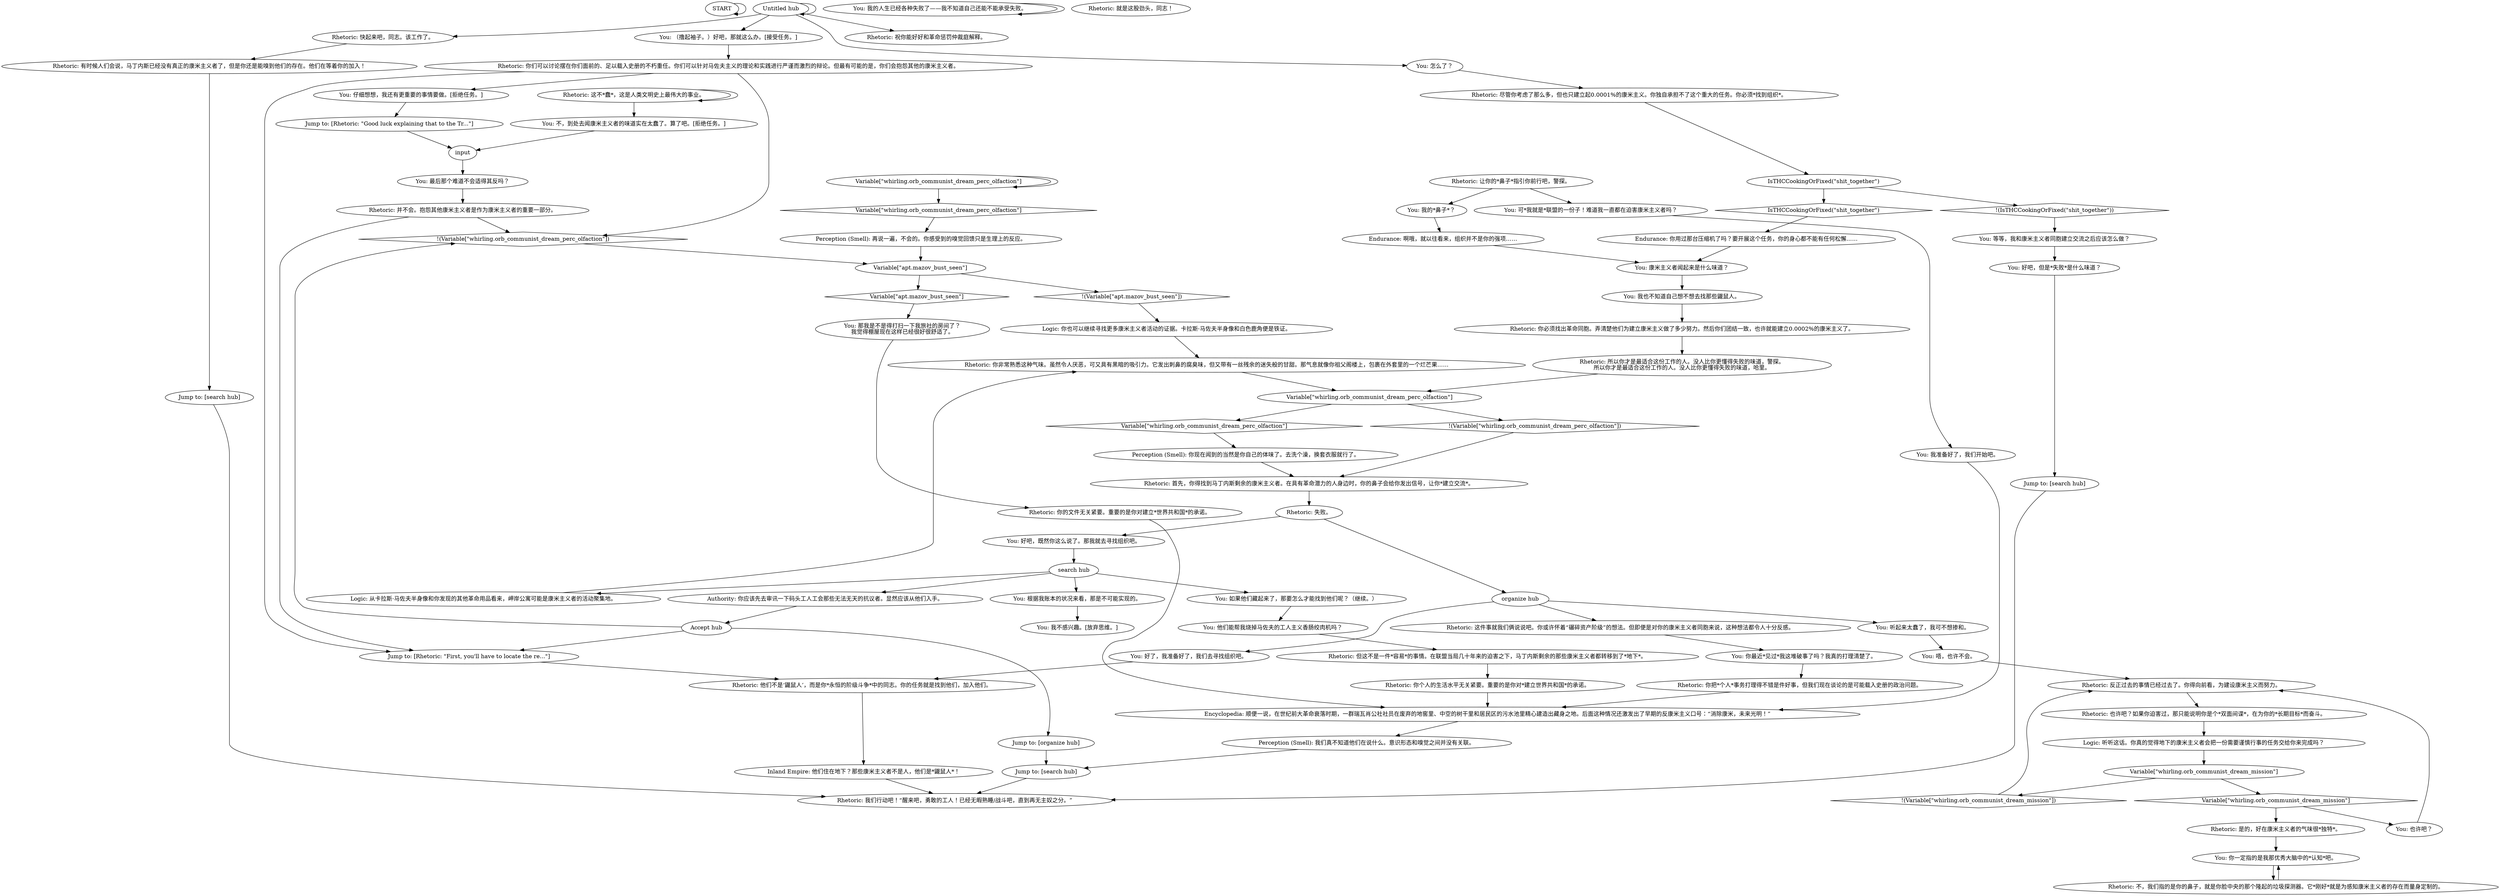# WHIRLING F2 ORB / Communist Quest Initiation
# Rhetoric tells you it's time to bone up on dialectical materialism and get organized.
# ==================================================
digraph G {
	  0 [label="START"];
	  1 [label="input"];
	  2 [label="Rhetoric: 祝你能好好和革命惩罚仲裁庭解释。"];
	  3 [label="You: 我不感兴趣。[放弃思维。]"];
	  4 [label="Rhetoric: 你的文件无关紧要。重要的是你对建立*世界共和国*的承诺。"];
	  5 [label="Rhetoric: 你个人的生活水平无关紧要。重要的是你对*建立世界共和国*的承诺。"];
	  6 [label="Inland Empire: 他们住在地下？那些康米主义者不是人，他们是*鼹鼠人*！"];
	  7 [label="Jump to: [search hub]"];
	  8 [label="Rhetoric: 你非常熟悉这种气味。虽然令人厌恶，可又具有黑暗的吸引力。它发出刺鼻的腐臭味，但又带有一丝残余的迷失般的甘甜。那气息就像你祖父阁楼上，包裹在外套里的一个烂芒果……"];
	  9 [label="Authority: 你应该先去审讯一下码头工人工会那些无法无天的抗议者。显然应该从他们入手。"];
	  10 [label="You: 我也不知道自己想不想去找那些鼹鼠人。"];
	  11 [label="Rhetoric: 失败。"];
	  12 [label="Variable[\"whirling.orb_communist_dream_perc_olfaction\"]"];
	  13 [label="Variable[\"whirling.orb_communist_dream_perc_olfaction\"]", shape=diamond];
	  14 [label="!(Variable[\"whirling.orb_communist_dream_perc_olfaction\"])", shape=diamond];
	  15 [label="You: 仔细想想，我还有更重要的事情要做。[拒绝任务。]"];
	  16 [label="You: 最后那个难道不会适得其反吗？"];
	  17 [label="Rhetoric: 快起来吧，同志。该工作了。"];
	  18 [label="You: 我准备好了，我们开始吧。"];
	  19 [label="Rhetoric: 也许吧？如果你迫害过，那只能说明你是个*双面间谍*，在为你的*长期目标*而奋斗。"];
	  20 [label="Jump to: [search hub]"];
	  21 [label="Encyclopedia: 顺便一说，在世纪前大革命衰落时期，一群瑞瓦肖公社社员在废弃的地窖里、中空的树干里和居民区的污水池里精心建造出藏身之地。后面这种情况还激发出了早期的反康米主义口号：“消除康米，未来光明！”"];
	  22 [label="Rhetoric: 你必须找出革命同胞。弄清楚他们为建立康米主义做了多少努力。然后你们团结一致，也许就能建立0.0002%的康米主义了。"];
	  23 [label="Rhetoric: 他们不是‘鼹鼠人’，而是你*永恒的阶级斗争*中的同志。你的任务就是找到他们，加入他们。"];
	  24 [label="Rhetoric: 首先，你得找到马丁内斯剩余的康米主义者。在具有革命潜力的人身边时，你的鼻子会给你发出信号，让你*建立交流*。"];
	  25 [label="Rhetoric: 有时候人们会说，马丁内斯已经没有真正的康米主义者了，但是你还是能嗅到他们的存在。他们在等着你的加入！"];
	  26 [label="You: 怎么了？"];
	  27 [label="You: 根据我账本的状况来看，那是不可能实现的。"];
	  28 [label="You: 可*我就是*联盟的一份子！难道我一直都在迫害康米主义者吗？"];
	  29 [label="You: 你一定指的是我那优秀大脑中的*认知*吧。"];
	  30 [label="Perception (Smell): 我们真不知道他们在说什么。意识形态和嗅觉之间并没有关联。"];
	  31 [label="Jump to: [organize hub]"];
	  32 [label="You: 等等，我和康米主义者同胞建立交流之后应该怎么做？"];
	  33 [label="Endurance: 啊哦，就以往看来，组织并不是你的强项……"];
	  34 [label="Rhetoric: 是的，好在康米主义者的气味很*独特*。"];
	  35 [label="You: 唔，也许不会。"];
	  36 [label="Rhetoric: 这不*蠢*，这是人类文明史上最伟大的事业。"];
	  37 [label="You: 好吧，既然你这么说了。那我就去寻找组织吧。"];
	  38 [label="You: 我的人生已经各种失败了——我不知道自己还能不能承受失败。"];
	  39 [label="Rhetoric: 所以你才是最适合这份工作的人。没人比你更懂得失败的味道，警探。\n所以你才是最适合这份工作的人。没人比你更懂得失败的味道，哈里。"];
	  40 [label="Rhetoric: 但这不是一件*容易*的事情。在联盟当局几十年来的迫害之下，马丁内斯剩余的那些康米主义者都转移到了*地下*。"];
	  41 [label="Rhetoric: 这件事就我们俩说说吧。你或许怀着“碾碎资产阶级”的想法。但即便是对你的康米主义者同胞来说，这种想法都令人十分反感。"];
	  42 [label="You: 康米主义者闻起来是什么味道？"];
	  43 [label="Untitled hub"];
	  44 [label="You: 你最近*见过*我这堆破事了吗？我真的打理清楚了。"];
	  45 [label="Jump to: [search hub]"];
	  46 [label="organize hub"];
	  47 [label="You: 好吧，但是*失败*是什么味道？"];
	  48 [label="Rhetoric: 你们可以讨论摆在你们面前的、足以载入史册的不朽重任。你们可以针对马佐夫主义的理论和实践进行严谨而激烈的辩论。但最有可能的是，你们会抱怨其他的康米主义者。"];
	  49 [label="Rhetoric: 我们行动吧！“醒来吧，勇敢的工人！已经无暇熟睡/战斗吧，直到再无主奴之分。”"];
	  50 [label="search hub"];
	  51 [label="Jump to: [Rhetoric: \"First, you'll have to locate the re...\"]"];
	  52 [label="You: （撸起袖子。）好吧，那就这么办。[接受任务。]"];
	  53 [label="You: 那我是不是得打扫一下我旅社的房间了？\n我觉得棚屋现在这样已经很好很舒适了。"];
	  54 [label="Logic: 从卡拉斯·马佐夫半身像和你发现的其他革命用品看来，岬岸公寓可能是康米主义者的活动聚集地。"];
	  55 [label="You: 他们能帮我烧掉马佐夫的工人主义香肠绞肉机吗？"];
	  56 [label="Rhetoric: 让你的*鼻子*指引你前行吧，警探。"];
	  57 [label="Perception (Smell): 再说一遍，不会的。你感受到的嗅觉回馈只是生理上的反应。"];
	  58 [label="Endurance: 你用过那台压缩机了吗？要开展这个任务，你的身心都不能有任何松懈……"];
	  59 [label="Rhetoric: 不，我们指的是你的鼻子，就是你脸中央的那个隆起的垃圾探测器。它*刚好*就是为感知康米主义者的存在而量身定制的。"];
	  60 [label="You: 听起来太蠢了，我可不想掺和。"];
	  61 [label="You: 不，到处去闻康米主义者的味道实在太蠢了。算了吧。[拒绝任务。]"];
	  62 [label="Variable[\"whirling.orb_communist_dream_perc_olfaction\"]"];
	  63 [label="Variable[\"whirling.orb_communist_dream_perc_olfaction\"]", shape=diamond];
	  64 [label="!(Variable[\"whirling.orb_communist_dream_perc_olfaction\"])", shape=diamond];
	  65 [label="Rhetoric: 你把*个人*事务打理得不错是件好事，但我们现在谈论的是可能载入史册的政治问题。"];
	  66 [label="Rhetoric: 反正过去的事情已经过去了。你得向前看，为建设康米主义而努力。"];
	  67 [label="Variable[\"whirling.orb_communist_dream_mission\"]"];
	  68 [label="Variable[\"whirling.orb_communist_dream_mission\"]", shape=diamond];
	  69 [label="!(Variable[\"whirling.orb_communist_dream_mission\"])", shape=diamond];
	  70 [label="IsTHCCookingOrFixed(\"shit_together\")"];
	  71 [label="IsTHCCookingOrFixed(\"shit_together\")", shape=diamond];
	  72 [label="!(IsTHCCookingOrFixed(\"shit_together\"))", shape=diamond];
	  73 [label="Logic: 听听这话。你真的觉得地下的康米主义者会把一份需要谨慎行事的任务交给你来完成吗？"];
	  74 [label="Rhetoric: 尽管你考虑了那么多，但也只建立起0.0001%的康米主义。你独自承担不了这个重大的任务。你必须*找到组织*。"];
	  75 [label="You: 如果他们藏起来了，那要怎么才能找到他们呢？（继续。）"];
	  76 [label="You: 我的*鼻子*？"];
	  77 [label="Logic: 你也可以继续寻找更多康米主义者活动的证据。卡拉斯·马佐夫半身像和白色鹿角便是铁证。"];
	  78 [label="Jump to: [Rhetoric: \"Good luck explaining that to the Tr...\"]"];
	  79 [label="Rhetoric: 就是这股劲头，同志！"];
	  80 [label="Perception (Smell): 你现在闻到的当然是你自己的体味了。去洗个澡，换套衣服就行了。"];
	  81 [label="You: 好了，我准备好了，我们去寻找组织吧。"];
	  82 [label="Variable[\"apt.mazov_bust_seen\"]"];
	  83 [label="Variable[\"apt.mazov_bust_seen\"]", shape=diamond];
	  84 [label="!(Variable[\"apt.mazov_bust_seen\"])", shape=diamond];
	  85 [label="Accept hub"];
	  86 [label="Rhetoric: 并不会。抱怨其他康米主义者是作为康米主义者的重要一部分。"];
	  87 [label="You: 也许吧？"];
	  0 -> 0
	  1 -> 16
	  4 -> 21
	  5 -> 21
	  6 -> 49
	  7 -> 49
	  8 -> 62
	  9 -> 85
	  10 -> 22
	  11 -> 37
	  11 -> 46
	  12 -> 12
	  12 -> 13
	  13 -> 57
	  14 -> 82
	  15 -> 78
	  16 -> 86
	  17 -> 25
	  18 -> 21
	  19 -> 73
	  20 -> 49
	  21 -> 30
	  22 -> 39
	  23 -> 6
	  24 -> 11
	  25 -> 20
	  26 -> 74
	  27 -> 3
	  28 -> 18
	  29 -> 59
	  30 -> 45
	  31 -> 45
	  32 -> 47
	  33 -> 42
	  34 -> 29
	  35 -> 66
	  36 -> 36
	  36 -> 61
	  37 -> 50
	  38 -> 38
	  39 -> 62
	  40 -> 5
	  41 -> 44
	  42 -> 10
	  43 -> 2
	  43 -> 43
	  43 -> 17
	  43 -> 52
	  43 -> 26
	  44 -> 65
	  45 -> 49
	  46 -> 81
	  46 -> 41
	  46 -> 60
	  47 -> 7
	  48 -> 51
	  48 -> 14
	  48 -> 15
	  50 -> 9
	  50 -> 75
	  50 -> 27
	  50 -> 54
	  51 -> 23
	  52 -> 48
	  53 -> 4
	  54 -> 8
	  55 -> 40
	  56 -> 76
	  56 -> 28
	  57 -> 82
	  58 -> 42
	  59 -> 29
	  60 -> 35
	  61 -> 1
	  62 -> 64
	  62 -> 63
	  63 -> 80
	  64 -> 24
	  65 -> 21
	  66 -> 19
	  67 -> 68
	  67 -> 69
	  68 -> 34
	  68 -> 87
	  69 -> 66
	  70 -> 72
	  70 -> 71
	  71 -> 58
	  72 -> 32
	  73 -> 67
	  74 -> 70
	  75 -> 55
	  76 -> 33
	  77 -> 8
	  78 -> 1
	  80 -> 24
	  81 -> 23
	  82 -> 83
	  82 -> 84
	  83 -> 53
	  84 -> 77
	  85 -> 51
	  85 -> 14
	  85 -> 31
	  86 -> 51
	  86 -> 14
	  87 -> 66
}

